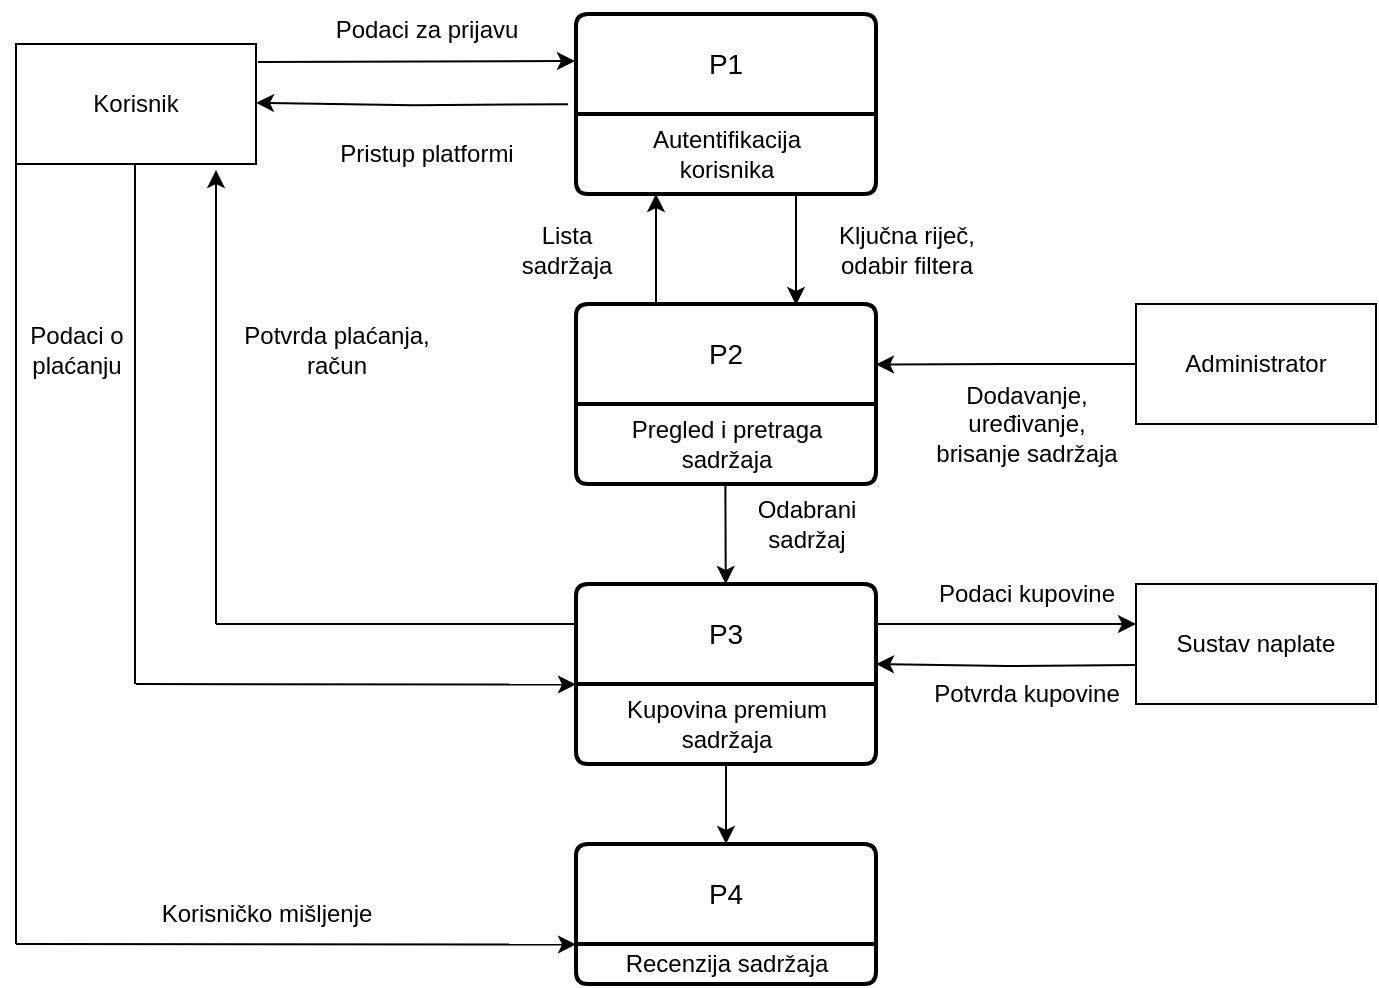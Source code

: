 <mxfile version="21.6.9" type="device">
  <diagram name="Page-1" id="pMzq5BE-mjdI__NwV9WE">
    <mxGraphModel dx="872" dy="481" grid="1" gridSize="10" guides="1" tooltips="1" connect="1" arrows="1" fold="1" page="1" pageScale="1" pageWidth="827" pageHeight="1169" math="0" shadow="0">
      <root>
        <mxCell id="0" />
        <mxCell id="1" parent="0" />
        <mxCell id="dhNJXw4rQeTdLqlUPx9S-1" value="P1" style="swimlane;childLayout=stackLayout;horizontal=1;startSize=50;horizontalStack=0;rounded=1;fontSize=14;fontStyle=0;strokeWidth=2;resizeParent=0;resizeLast=1;shadow=0;dashed=0;align=center;arcSize=4;whiteSpace=wrap;html=1;" vertex="1" parent="1">
          <mxGeometry x="360" y="75" width="150" height="90" as="geometry" />
        </mxCell>
        <mxCell id="dhNJXw4rQeTdLqlUPx9S-3" value="Autentifikacija &lt;br&gt;korisnika" style="text;html=1;align=center;verticalAlign=middle;resizable=0;points=[];autosize=1;strokeColor=none;fillColor=none;" vertex="1" parent="dhNJXw4rQeTdLqlUPx9S-1">
          <mxGeometry y="50" width="150" height="40" as="geometry" />
        </mxCell>
        <mxCell id="dhNJXw4rQeTdLqlUPx9S-8" value="" style="edgeStyle=orthogonalEdgeStyle;rounded=0;orthogonalLoop=1;jettySize=auto;html=1;exitX=1.008;exitY=0.15;exitDx=0;exitDy=0;exitPerimeter=0;" edge="1" parent="1" source="dhNJXw4rQeTdLqlUPx9S-5">
          <mxGeometry relative="1" as="geometry">
            <mxPoint x="211" y="98" as="sourcePoint" />
            <mxPoint x="359.5" y="98.5" as="targetPoint" />
          </mxGeometry>
        </mxCell>
        <mxCell id="dhNJXw4rQeTdLqlUPx9S-5" value="Korisnik" style="rounded=0;whiteSpace=wrap;html=1;" vertex="1" parent="1">
          <mxGeometry x="80" y="90" width="120" height="60" as="geometry" />
        </mxCell>
        <mxCell id="dhNJXw4rQeTdLqlUPx9S-9" value="" style="edgeStyle=orthogonalEdgeStyle;rounded=0;orthogonalLoop=1;jettySize=auto;html=1;exitX=0;exitY=0.443;exitDx=0;exitDy=0;exitPerimeter=0;entryX=1.033;entryY=0.617;entryDx=0;entryDy=0;entryPerimeter=0;" edge="1" parent="1">
          <mxGeometry relative="1" as="geometry">
            <mxPoint x="356.04" y="120.11" as="sourcePoint" />
            <mxPoint x="200.0" y="119.41" as="targetPoint" />
          </mxGeometry>
        </mxCell>
        <mxCell id="dhNJXw4rQeTdLqlUPx9S-10" value="Podaci za prijavu" style="text;html=1;align=center;verticalAlign=middle;resizable=0;points=[];autosize=1;strokeColor=none;fillColor=none;" vertex="1" parent="1">
          <mxGeometry x="230" y="68" width="110" height="30" as="geometry" />
        </mxCell>
        <mxCell id="dhNJXw4rQeTdLqlUPx9S-11" value="Pristup platformi" style="text;html=1;align=center;verticalAlign=middle;resizable=0;points=[];autosize=1;strokeColor=none;fillColor=none;" vertex="1" parent="1">
          <mxGeometry x="230" y="130" width="110" height="30" as="geometry" />
        </mxCell>
        <mxCell id="dhNJXw4rQeTdLqlUPx9S-15" value="P2" style="swimlane;childLayout=stackLayout;horizontal=1;startSize=50;horizontalStack=0;rounded=1;fontSize=14;fontStyle=0;strokeWidth=2;resizeParent=0;resizeLast=1;shadow=0;dashed=0;align=center;arcSize=4;whiteSpace=wrap;html=1;" vertex="1" parent="1">
          <mxGeometry x="360" y="220" width="150" height="90" as="geometry" />
        </mxCell>
        <mxCell id="dhNJXw4rQeTdLqlUPx9S-16" value="Pregled i pretraga &lt;br&gt;sadržaja" style="text;html=1;align=center;verticalAlign=middle;resizable=0;points=[];autosize=1;strokeColor=none;fillColor=none;" vertex="1" parent="dhNJXw4rQeTdLqlUPx9S-15">
          <mxGeometry y="50" width="150" height="40" as="geometry" />
        </mxCell>
        <mxCell id="dhNJXw4rQeTdLqlUPx9S-17" value="" style="edgeStyle=orthogonalEdgeStyle;rounded=0;orthogonalLoop=1;jettySize=auto;html=1;entryX=1.033;entryY=0.617;entryDx=0;entryDy=0;entryPerimeter=0;" edge="1" parent="1">
          <mxGeometry relative="1" as="geometry">
            <mxPoint x="400" y="220" as="sourcePoint" />
            <mxPoint x="400" y="165.0" as="targetPoint" />
            <Array as="points">
              <mxPoint x="400" y="185" />
              <mxPoint x="400" y="185" />
            </Array>
          </mxGeometry>
        </mxCell>
        <mxCell id="dhNJXw4rQeTdLqlUPx9S-18" value="Lista &lt;br&gt;sadržaja" style="text;html=1;align=center;verticalAlign=middle;resizable=0;points=[];autosize=1;strokeColor=none;fillColor=none;" vertex="1" parent="1">
          <mxGeometry x="320" y="173" width="70" height="40" as="geometry" />
        </mxCell>
        <mxCell id="dhNJXw4rQeTdLqlUPx9S-21" value="Ključna riječ,&lt;br&gt;odabir filtera" style="text;html=1;align=center;verticalAlign=middle;resizable=0;points=[];autosize=1;strokeColor=none;fillColor=none;" vertex="1" parent="1">
          <mxGeometry x="480" y="173" width="90" height="40" as="geometry" />
        </mxCell>
        <mxCell id="dhNJXw4rQeTdLqlUPx9S-49" value="" style="edgeStyle=orthogonalEdgeStyle;rounded=0;orthogonalLoop=1;jettySize=auto;html=1;entryX=0.5;entryY=0;entryDx=0;entryDy=0;" edge="1" parent="1" source="dhNJXw4rQeTdLqlUPx9S-26" target="dhNJXw4rQeTdLqlUPx9S-45">
          <mxGeometry relative="1" as="geometry" />
        </mxCell>
        <mxCell id="dhNJXw4rQeTdLqlUPx9S-26" value="P3" style="swimlane;childLayout=stackLayout;horizontal=1;startSize=50;horizontalStack=0;rounded=1;fontSize=14;fontStyle=0;strokeWidth=2;resizeParent=0;resizeLast=1;shadow=0;dashed=0;align=center;arcSize=4;whiteSpace=wrap;html=1;" vertex="1" parent="1">
          <mxGeometry x="360" y="360" width="150" height="90" as="geometry" />
        </mxCell>
        <mxCell id="dhNJXw4rQeTdLqlUPx9S-27" value="Kupovina premium &lt;br&gt;sadržaja" style="text;html=1;align=center;verticalAlign=middle;resizable=0;points=[];autosize=1;strokeColor=none;fillColor=none;" vertex="1" parent="dhNJXw4rQeTdLqlUPx9S-26">
          <mxGeometry y="50" width="150" height="40" as="geometry" />
        </mxCell>
        <mxCell id="dhNJXw4rQeTdLqlUPx9S-32" value="" style="edgeStyle=orthogonalEdgeStyle;rounded=0;orthogonalLoop=1;jettySize=auto;html=1;" edge="1" parent="1">
          <mxGeometry relative="1" as="geometry">
            <mxPoint x="470" y="165.5" as="sourcePoint" />
            <mxPoint x="470" y="220.5" as="targetPoint" />
          </mxGeometry>
        </mxCell>
        <mxCell id="dhNJXw4rQeTdLqlUPx9S-33" value="" style="edgeStyle=orthogonalEdgeStyle;rounded=0;orthogonalLoop=1;jettySize=auto;html=1;exitX=0.498;exitY=1.018;exitDx=0;exitDy=0;exitPerimeter=0;" edge="1" parent="1" source="dhNJXw4rQeTdLqlUPx9S-16">
          <mxGeometry relative="1" as="geometry">
            <mxPoint x="434.88" y="305" as="sourcePoint" />
            <mxPoint x="434.88" y="360" as="targetPoint" />
            <Array as="points">
              <mxPoint x="435" y="315" />
            </Array>
          </mxGeometry>
        </mxCell>
        <mxCell id="dhNJXw4rQeTdLqlUPx9S-40" value="" style="endArrow=none;html=1;rounded=0;" edge="1" parent="1">
          <mxGeometry width="50" height="50" relative="1" as="geometry">
            <mxPoint x="139.5" y="410" as="sourcePoint" />
            <mxPoint x="139.5" y="150" as="targetPoint" />
          </mxGeometry>
        </mxCell>
        <mxCell id="dhNJXw4rQeTdLqlUPx9S-41" value="" style="endArrow=classic;html=1;rounded=0;entryX=-0.013;entryY=0.433;entryDx=0;entryDy=0;entryPerimeter=0;" edge="1" parent="1">
          <mxGeometry width="50" height="50" relative="1" as="geometry">
            <mxPoint x="140" y="410" as="sourcePoint" />
            <mxPoint x="360.0" y="410.24" as="targetPoint" />
          </mxGeometry>
        </mxCell>
        <mxCell id="dhNJXw4rQeTdLqlUPx9S-44" value="Odabrani&lt;br&gt;sadržaj" style="text;html=1;align=center;verticalAlign=middle;resizable=0;points=[];autosize=1;strokeColor=none;fillColor=none;" vertex="1" parent="1">
          <mxGeometry x="440" y="310" width="70" height="40" as="geometry" />
        </mxCell>
        <mxCell id="dhNJXw4rQeTdLqlUPx9S-45" value="P4" style="swimlane;childLayout=stackLayout;horizontal=1;startSize=50;horizontalStack=0;rounded=1;fontSize=14;fontStyle=0;strokeWidth=2;resizeParent=0;resizeLast=1;shadow=0;dashed=0;align=center;arcSize=4;whiteSpace=wrap;html=1;" vertex="1" parent="1">
          <mxGeometry x="360" y="490" width="150" height="70" as="geometry" />
        </mxCell>
        <mxCell id="dhNJXw4rQeTdLqlUPx9S-46" value="Recenzija sadržaja" style="text;html=1;align=center;verticalAlign=middle;resizable=0;points=[];autosize=1;strokeColor=none;fillColor=none;" vertex="1" parent="dhNJXw4rQeTdLqlUPx9S-45">
          <mxGeometry y="50" width="150" height="20" as="geometry" />
        </mxCell>
        <mxCell id="dhNJXw4rQeTdLqlUPx9S-50" value="" style="endArrow=none;html=1;rounded=0;entryX=0;entryY=1;entryDx=0;entryDy=0;" edge="1" parent="1" target="dhNJXw4rQeTdLqlUPx9S-5">
          <mxGeometry width="50" height="50" relative="1" as="geometry">
            <mxPoint x="80" y="540" as="sourcePoint" />
            <mxPoint x="80" y="280" as="targetPoint" />
          </mxGeometry>
        </mxCell>
        <mxCell id="dhNJXw4rQeTdLqlUPx9S-51" value="" style="endArrow=classic;html=1;rounded=0;entryX=-0.013;entryY=0.433;entryDx=0;entryDy=0;entryPerimeter=0;" edge="1" parent="1">
          <mxGeometry width="50" height="50" relative="1" as="geometry">
            <mxPoint x="80" y="540" as="sourcePoint" />
            <mxPoint x="360.0" y="540.24" as="targetPoint" />
          </mxGeometry>
        </mxCell>
        <mxCell id="dhNJXw4rQeTdLqlUPx9S-52" value="Podaci o&lt;br&gt;plaćanju" style="text;html=1;align=center;verticalAlign=middle;resizable=0;points=[];autosize=1;strokeColor=none;fillColor=none;" vertex="1" parent="1">
          <mxGeometry x="75" y="223" width="70" height="40" as="geometry" />
        </mxCell>
        <mxCell id="dhNJXw4rQeTdLqlUPx9S-53" value="" style="endArrow=none;html=1;rounded=0;" edge="1" parent="1">
          <mxGeometry width="50" height="50" relative="1" as="geometry">
            <mxPoint x="180" y="380" as="sourcePoint" />
            <mxPoint x="360" y="380" as="targetPoint" />
          </mxGeometry>
        </mxCell>
        <mxCell id="dhNJXw4rQeTdLqlUPx9S-54" value="" style="endArrow=classic;html=1;rounded=0;" edge="1" parent="1">
          <mxGeometry width="50" height="50" relative="1" as="geometry">
            <mxPoint x="180" y="380" as="sourcePoint" />
            <mxPoint x="180" y="153" as="targetPoint" />
          </mxGeometry>
        </mxCell>
        <mxCell id="dhNJXw4rQeTdLqlUPx9S-55" value="Potvrda plaćanja,&lt;br&gt;račun" style="text;html=1;align=center;verticalAlign=middle;resizable=0;points=[];autosize=1;strokeColor=none;fillColor=none;" vertex="1" parent="1">
          <mxGeometry x="180" y="223" width="120" height="40" as="geometry" />
        </mxCell>
        <mxCell id="dhNJXw4rQeTdLqlUPx9S-56" value="Korisničko mišljenje" style="text;html=1;align=center;verticalAlign=middle;resizable=0;points=[];autosize=1;strokeColor=none;fillColor=none;" vertex="1" parent="1">
          <mxGeometry x="140" y="510" width="130" height="30" as="geometry" />
        </mxCell>
        <mxCell id="dhNJXw4rQeTdLqlUPx9S-60" value="" style="edgeStyle=orthogonalEdgeStyle;rounded=0;orthogonalLoop=1;jettySize=auto;html=1;exitX=0;exitY=0.5;exitDx=0;exitDy=0;" edge="1" parent="1" source="dhNJXw4rQeTdLqlUPx9S-58">
          <mxGeometry relative="1" as="geometry">
            <mxPoint x="685" y="249.25" as="sourcePoint" />
            <mxPoint x="510" y="250.25" as="targetPoint" />
          </mxGeometry>
        </mxCell>
        <mxCell id="dhNJXw4rQeTdLqlUPx9S-58" value="Administrator" style="rounded=0;whiteSpace=wrap;html=1;" vertex="1" parent="1">
          <mxGeometry x="640" y="220" width="120" height="60" as="geometry" />
        </mxCell>
        <mxCell id="dhNJXw4rQeTdLqlUPx9S-61" value="Dodavanje,&lt;br&gt;uređivanje,&lt;br&gt;brisanje sadržaja" style="text;html=1;align=center;verticalAlign=middle;resizable=0;points=[];autosize=1;strokeColor=none;fillColor=none;" vertex="1" parent="1">
          <mxGeometry x="530" y="250" width="110" height="60" as="geometry" />
        </mxCell>
        <mxCell id="dhNJXw4rQeTdLqlUPx9S-64" value="" style="edgeStyle=orthogonalEdgeStyle;rounded=0;orthogonalLoop=1;jettySize=auto;html=1;exitX=0;exitY=0.5;exitDx=0;exitDy=0;" edge="1" parent="1">
          <mxGeometry relative="1" as="geometry">
            <mxPoint x="640" y="400.5" as="sourcePoint" />
            <mxPoint x="510" y="400" as="targetPoint" />
          </mxGeometry>
        </mxCell>
        <mxCell id="dhNJXw4rQeTdLqlUPx9S-62" value="Sustav naplate" style="rounded=0;whiteSpace=wrap;html=1;" vertex="1" parent="1">
          <mxGeometry x="640" y="360" width="120" height="60" as="geometry" />
        </mxCell>
        <mxCell id="dhNJXw4rQeTdLqlUPx9S-65" value="" style="edgeStyle=orthogonalEdgeStyle;rounded=0;orthogonalLoop=1;jettySize=auto;html=1;exitX=1.003;exitY=0.222;exitDx=0;exitDy=0;exitPerimeter=0;" edge="1" parent="1" source="dhNJXw4rQeTdLqlUPx9S-26">
          <mxGeometry relative="1" as="geometry">
            <mxPoint x="520" y="380.5" as="sourcePoint" />
            <mxPoint x="640" y="380" as="targetPoint" />
          </mxGeometry>
        </mxCell>
        <mxCell id="dhNJXw4rQeTdLqlUPx9S-66" value="Podaci kupovine" style="text;html=1;align=center;verticalAlign=middle;resizable=0;points=[];autosize=1;strokeColor=none;fillColor=none;" vertex="1" parent="1">
          <mxGeometry x="530" y="350" width="110" height="30" as="geometry" />
        </mxCell>
        <mxCell id="dhNJXw4rQeTdLqlUPx9S-67" value="Potvrda kupovine" style="text;html=1;align=center;verticalAlign=middle;resizable=0;points=[];autosize=1;strokeColor=none;fillColor=none;" vertex="1" parent="1">
          <mxGeometry x="525" y="400" width="120" height="30" as="geometry" />
        </mxCell>
      </root>
    </mxGraphModel>
  </diagram>
</mxfile>
